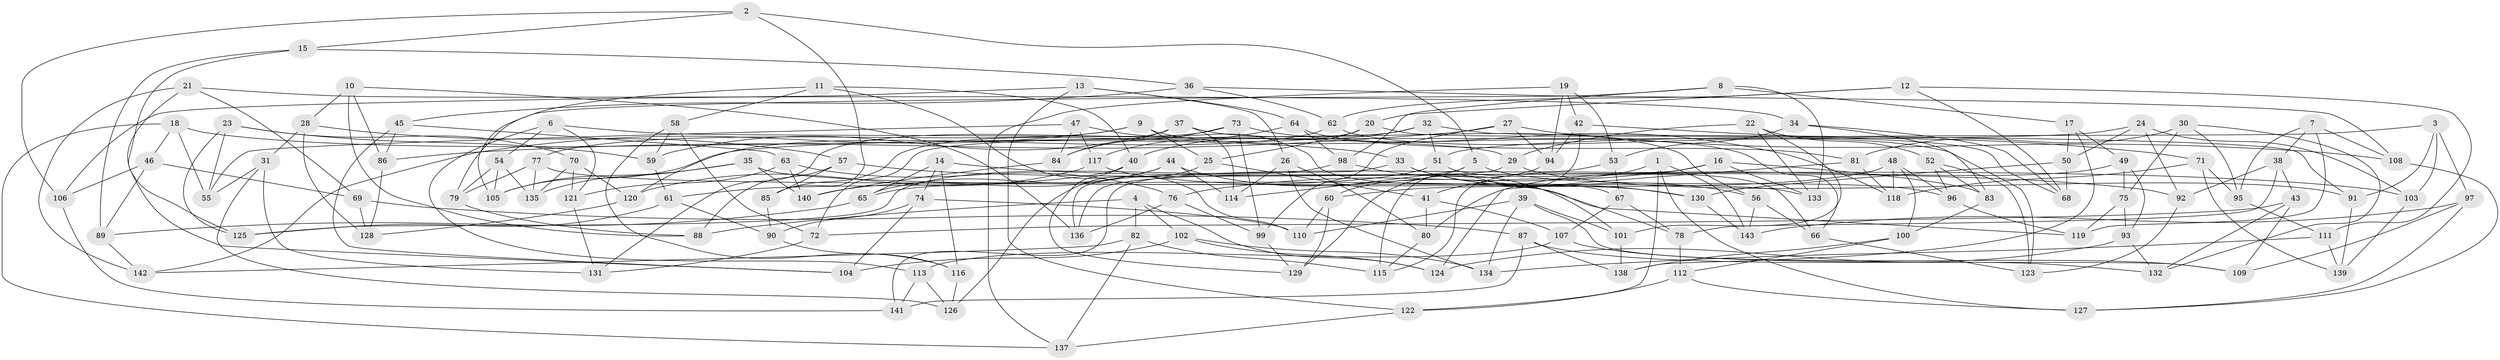 // coarse degree distribution, {6: 0.46511627906976744, 4: 0.32558139534883723, 5: 0.18604651162790697, 3: 0.023255813953488372}
// Generated by graph-tools (version 1.1) at 2025/38/03/04/25 23:38:08]
// undirected, 143 vertices, 286 edges
graph export_dot {
  node [color=gray90,style=filled];
  1;
  2;
  3;
  4;
  5;
  6;
  7;
  8;
  9;
  10;
  11;
  12;
  13;
  14;
  15;
  16;
  17;
  18;
  19;
  20;
  21;
  22;
  23;
  24;
  25;
  26;
  27;
  28;
  29;
  30;
  31;
  32;
  33;
  34;
  35;
  36;
  37;
  38;
  39;
  40;
  41;
  42;
  43;
  44;
  45;
  46;
  47;
  48;
  49;
  50;
  51;
  52;
  53;
  54;
  55;
  56;
  57;
  58;
  59;
  60;
  61;
  62;
  63;
  64;
  65;
  66;
  67;
  68;
  69;
  70;
  71;
  72;
  73;
  74;
  75;
  76;
  77;
  78;
  79;
  80;
  81;
  82;
  83;
  84;
  85;
  86;
  87;
  88;
  89;
  90;
  91;
  92;
  93;
  94;
  95;
  96;
  97;
  98;
  99;
  100;
  101;
  102;
  103;
  104;
  105;
  106;
  107;
  108;
  109;
  110;
  111;
  112;
  113;
  114;
  115;
  116;
  117;
  118;
  119;
  120;
  121;
  122;
  123;
  124;
  125;
  126;
  127;
  128;
  129;
  130;
  131;
  132;
  133;
  134;
  135;
  136;
  137;
  138;
  139;
  140;
  141;
  142;
  143;
  1 -- 41;
  1 -- 127;
  1 -- 122;
  1 -- 143;
  2 -- 5;
  2 -- 85;
  2 -- 106;
  2 -- 15;
  3 -- 103;
  3 -- 51;
  3 -- 97;
  3 -- 91;
  4 -- 82;
  4 -- 102;
  4 -- 124;
  4 -- 88;
  5 -- 96;
  5 -- 60;
  5 -- 114;
  6 -- 113;
  6 -- 54;
  6 -- 121;
  6 -- 29;
  7 -- 108;
  7 -- 95;
  7 -- 38;
  7 -- 119;
  8 -- 17;
  8 -- 133;
  8 -- 79;
  8 -- 98;
  9 -- 77;
  9 -- 66;
  9 -- 142;
  9 -- 25;
  10 -- 136;
  10 -- 86;
  10 -- 88;
  10 -- 28;
  11 -- 40;
  11 -- 58;
  11 -- 105;
  11 -- 110;
  12 -- 111;
  12 -- 62;
  12 -- 20;
  12 -- 68;
  13 -- 106;
  13 -- 122;
  13 -- 64;
  13 -- 26;
  14 -- 74;
  14 -- 116;
  14 -- 103;
  14 -- 65;
  15 -- 89;
  15 -- 125;
  15 -- 36;
  16 -- 83;
  16 -- 115;
  16 -- 133;
  16 -- 76;
  17 -- 49;
  17 -- 50;
  17 -- 138;
  18 -- 33;
  18 -- 55;
  18 -- 137;
  18 -- 46;
  19 -- 137;
  19 -- 53;
  19 -- 42;
  19 -- 94;
  20 -- 68;
  20 -- 25;
  20 -- 85;
  21 -- 69;
  21 -- 142;
  21 -- 34;
  21 -- 104;
  22 -- 52;
  22 -- 133;
  22 -- 101;
  22 -- 29;
  23 -- 125;
  23 -- 59;
  23 -- 70;
  23 -- 55;
  24 -- 92;
  24 -- 105;
  24 -- 50;
  24 -- 103;
  25 -- 41;
  25 -- 126;
  26 -- 114;
  26 -- 80;
  26 -- 134;
  27 -- 94;
  27 -- 99;
  27 -- 86;
  27 -- 108;
  28 -- 57;
  28 -- 31;
  28 -- 128;
  29 -- 136;
  29 -- 91;
  30 -- 81;
  30 -- 95;
  30 -- 75;
  30 -- 132;
  31 -- 131;
  31 -- 55;
  31 -- 126;
  32 -- 40;
  32 -- 91;
  32 -- 72;
  32 -- 51;
  33 -- 130;
  33 -- 56;
  33 -- 136;
  34 -- 53;
  34 -- 83;
  34 -- 68;
  35 -- 105;
  35 -- 140;
  35 -- 135;
  35 -- 133;
  36 -- 108;
  36 -- 45;
  36 -- 62;
  37 -- 84;
  37 -- 56;
  37 -- 59;
  37 -- 114;
  38 -- 78;
  38 -- 92;
  38 -- 43;
  39 -- 134;
  39 -- 110;
  39 -- 101;
  39 -- 109;
  40 -- 129;
  40 -- 61;
  41 -- 80;
  41 -- 107;
  42 -- 71;
  42 -- 94;
  42 -- 115;
  43 -- 72;
  43 -- 132;
  43 -- 109;
  44 -- 114;
  44 -- 140;
  44 -- 78;
  44 -- 65;
  45 -- 63;
  45 -- 86;
  45 -- 104;
  46 -- 89;
  46 -- 69;
  46 -- 106;
  47 -- 84;
  47 -- 67;
  47 -- 117;
  47 -- 55;
  48 -- 100;
  48 -- 118;
  48 -- 60;
  48 -- 96;
  49 -- 93;
  49 -- 80;
  49 -- 75;
  50 -- 130;
  50 -- 68;
  51 -- 65;
  51 -- 66;
  52 -- 83;
  52 -- 96;
  52 -- 123;
  53 -- 67;
  53 -- 141;
  54 -- 135;
  54 -- 105;
  54 -- 79;
  56 -- 143;
  56 -- 66;
  57 -- 85;
  57 -- 92;
  57 -- 88;
  58 -- 72;
  58 -- 116;
  58 -- 59;
  59 -- 61;
  60 -- 110;
  60 -- 129;
  61 -- 90;
  61 -- 125;
  62 -- 123;
  62 -- 120;
  63 -- 121;
  63 -- 76;
  63 -- 140;
  64 -- 98;
  64 -- 81;
  64 -- 117;
  65 -- 89;
  66 -- 123;
  67 -- 78;
  67 -- 107;
  69 -- 128;
  69 -- 87;
  70 -- 135;
  70 -- 120;
  70 -- 121;
  71 -- 95;
  71 -- 139;
  71 -- 118;
  72 -- 131;
  73 -- 118;
  73 -- 99;
  73 -- 131;
  73 -- 84;
  74 -- 90;
  74 -- 104;
  74 -- 110;
  75 -- 119;
  75 -- 93;
  76 -- 99;
  76 -- 136;
  77 -- 119;
  77 -- 79;
  77 -- 135;
  78 -- 112;
  79 -- 88;
  80 -- 115;
  81 -- 118;
  81 -- 124;
  82 -- 142;
  82 -- 115;
  82 -- 137;
  83 -- 100;
  84 -- 140;
  85 -- 90;
  86 -- 128;
  87 -- 141;
  87 -- 132;
  87 -- 138;
  89 -- 142;
  90 -- 116;
  91 -- 139;
  92 -- 123;
  93 -- 124;
  93 -- 132;
  94 -- 129;
  95 -- 111;
  96 -- 119;
  97 -- 109;
  97 -- 127;
  97 -- 143;
  98 -- 125;
  98 -- 101;
  99 -- 129;
  100 -- 112;
  100 -- 138;
  101 -- 138;
  102 -- 124;
  102 -- 104;
  102 -- 134;
  103 -- 139;
  106 -- 141;
  107 -- 109;
  107 -- 113;
  108 -- 127;
  111 -- 139;
  111 -- 134;
  112 -- 122;
  112 -- 127;
  113 -- 141;
  113 -- 126;
  116 -- 126;
  117 -- 120;
  117 -- 130;
  120 -- 128;
  121 -- 131;
  122 -- 137;
  130 -- 143;
}
